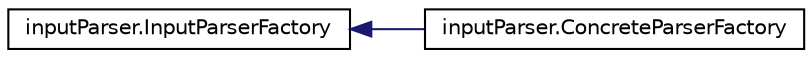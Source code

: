digraph G
{
  edge [fontname="Helvetica",fontsize="10",labelfontname="Helvetica",labelfontsize="10"];
  node [fontname="Helvetica",fontsize="10",shape=record];
  rankdir="LR";
  Node1 [label="inputParser.InputParserFactory",height=0.2,width=0.4,color="black", fillcolor="white", style="filled",URL="$classinput_parser_1_1_input_parser_factory.html"];
  Node1 -> Node2 [dir="back",color="midnightblue",fontsize="10",style="solid",fontname="Helvetica"];
  Node2 [label="inputParser.ConcreteParserFactory",height=0.2,width=0.4,color="black", fillcolor="white", style="filled",URL="$classinput_parser_1_1_concrete_parser_factory.html"];
}
